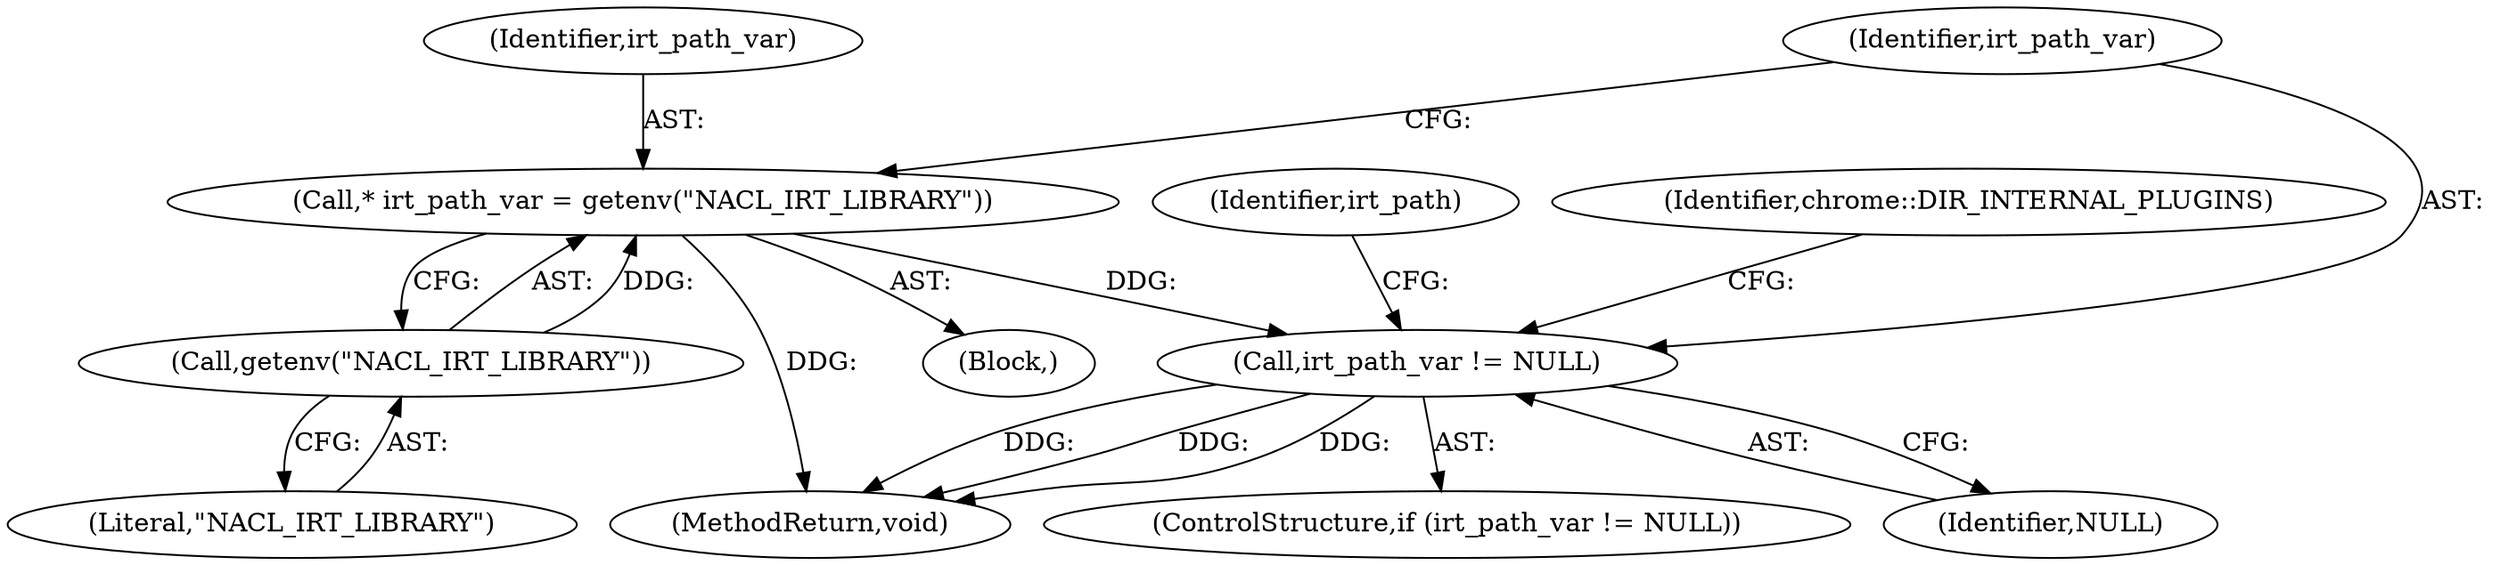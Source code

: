 digraph "0_Chrome_4c19b042ea31bd393d2265656f94339d1c3d82ff_1@pointer" {
"1000109" [label="(Call,irt_path_var != NULL)"];
"1000104" [label="(Call,* irt_path_var = getenv(\"NACL_IRT_LIBRARY\"))"];
"1000106" [label="(Call,getenv(\"NACL_IRT_LIBRARY\"))"];
"1000108" [label="(ControlStructure,if (irt_path_var != NULL))"];
"1000104" [label="(Call,* irt_path_var = getenv(\"NACL_IRT_LIBRARY\"))"];
"1000111" [label="(Identifier,NULL)"];
"1000110" [label="(Identifier,irt_path_var)"];
"1000115" [label="(Identifier,irt_path)"];
"1000106" [label="(Call,getenv(\"NACL_IRT_LIBRARY\"))"];
"1000109" [label="(Call,irt_path_var != NULL)"];
"1000101" [label="(Block,)"];
"1000105" [label="(Identifier,irt_path_var)"];
"1000107" [label="(Literal,\"NACL_IRT_LIBRARY\")"];
"1000160" [label="(MethodReturn,void)"];
"1000124" [label="(Identifier,chrome::DIR_INTERNAL_PLUGINS)"];
"1000109" -> "1000108"  [label="AST: "];
"1000109" -> "1000111"  [label="CFG: "];
"1000110" -> "1000109"  [label="AST: "];
"1000111" -> "1000109"  [label="AST: "];
"1000115" -> "1000109"  [label="CFG: "];
"1000124" -> "1000109"  [label="CFG: "];
"1000109" -> "1000160"  [label="DDG: "];
"1000109" -> "1000160"  [label="DDG: "];
"1000109" -> "1000160"  [label="DDG: "];
"1000104" -> "1000109"  [label="DDG: "];
"1000104" -> "1000101"  [label="AST: "];
"1000104" -> "1000106"  [label="CFG: "];
"1000105" -> "1000104"  [label="AST: "];
"1000106" -> "1000104"  [label="AST: "];
"1000110" -> "1000104"  [label="CFG: "];
"1000104" -> "1000160"  [label="DDG: "];
"1000106" -> "1000104"  [label="DDG: "];
"1000106" -> "1000107"  [label="CFG: "];
"1000107" -> "1000106"  [label="AST: "];
}
